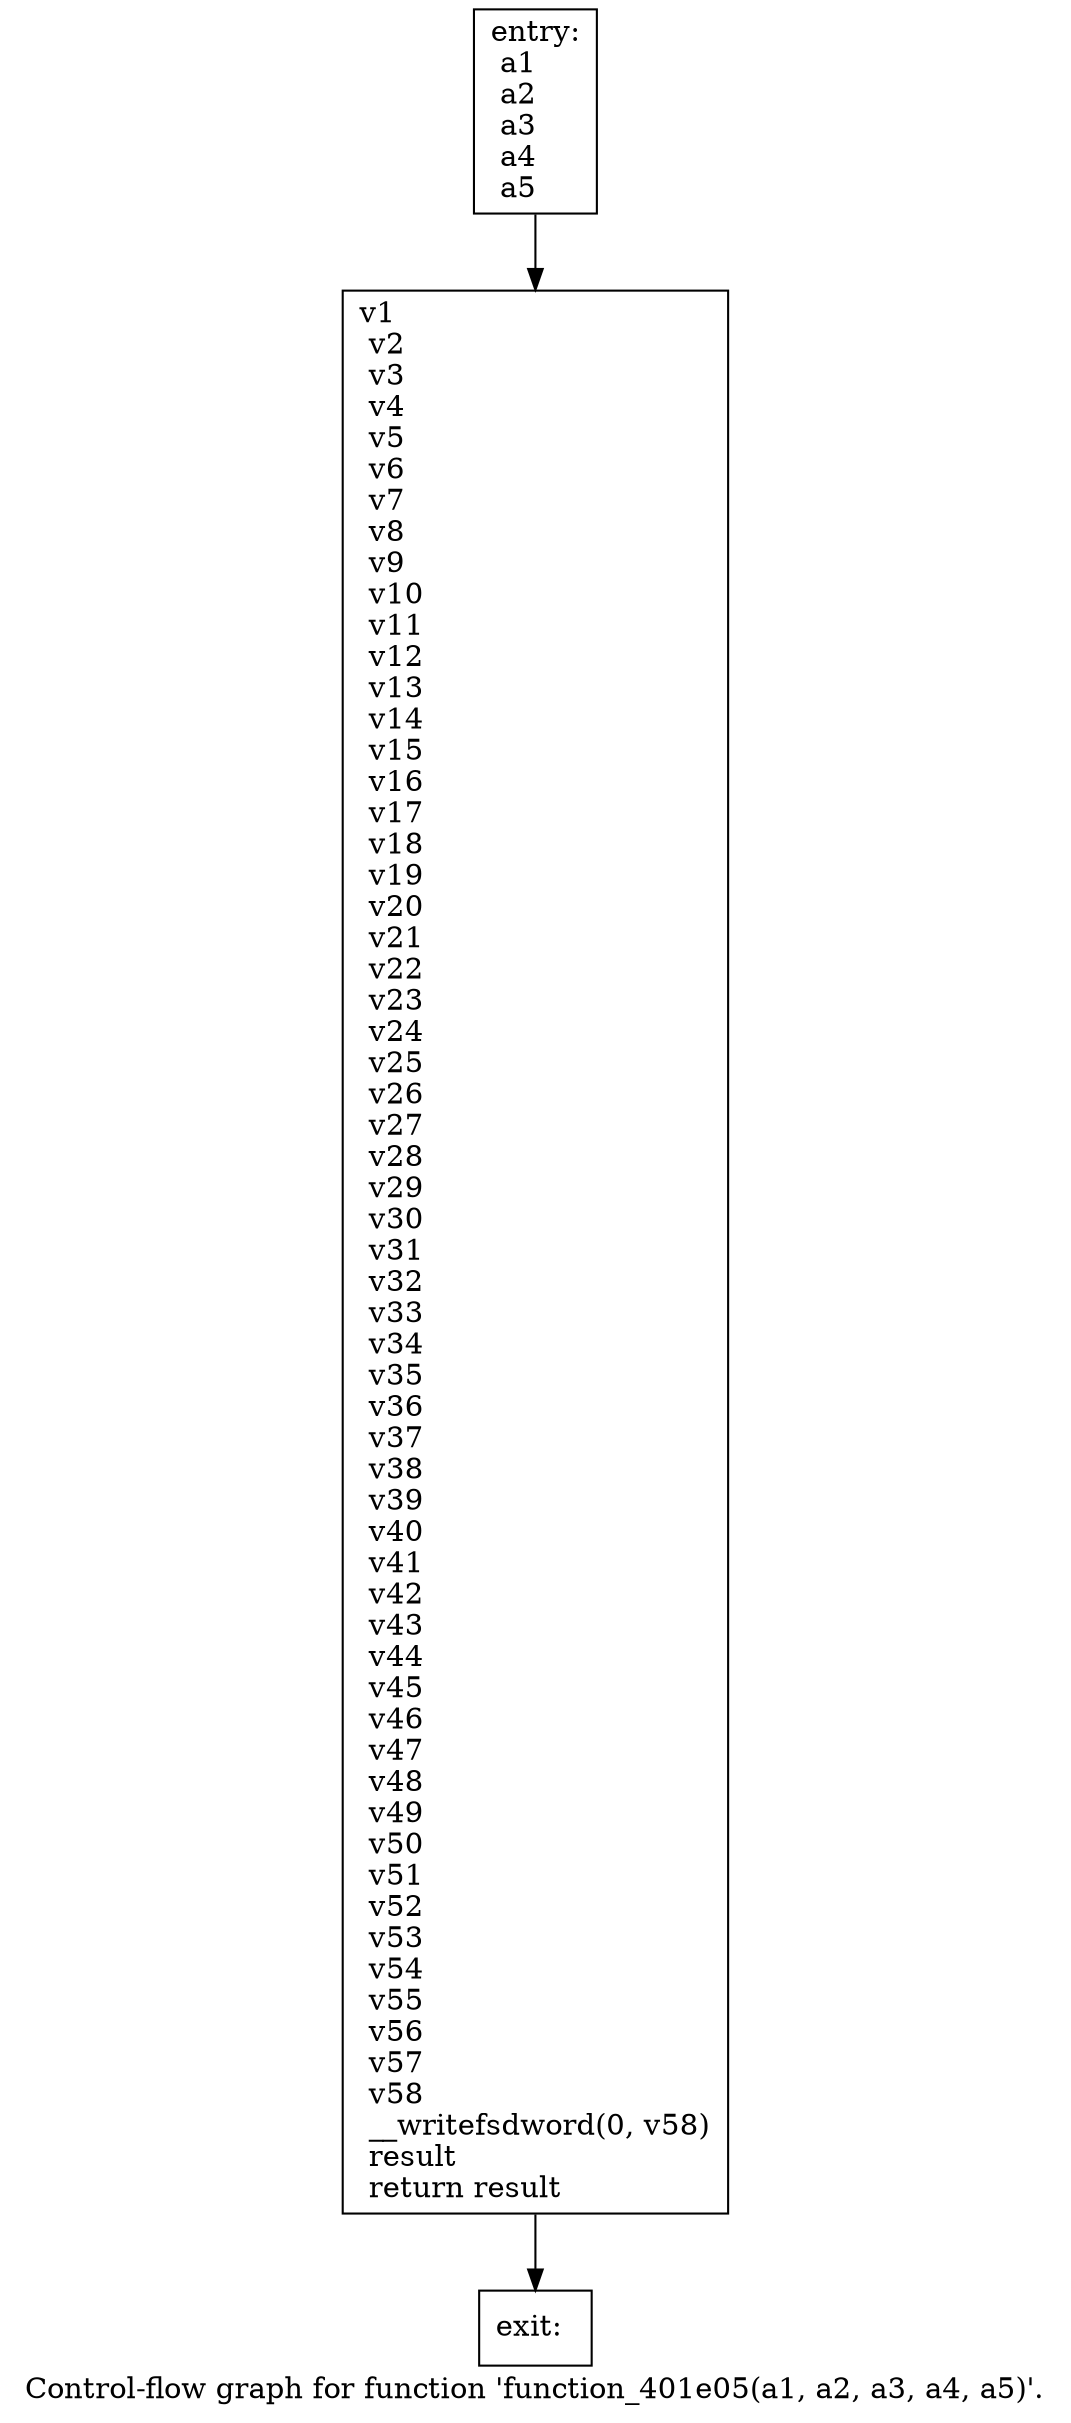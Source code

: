 digraph "Control-flow graph for function 'function_401e05(a1, a2, a3, a4, a5)'." {
  label="Control-flow graph for function 'function_401e05(a1, a2, a3, a4, a5)'.";
  node [shape=record];

  Node000001DDBF412DA0 [label="{entry:\l  a1\l  a2\l  a3\l  a4\l  a5\l}"];
  Node000001DDBF412DA0 -> Node000001DDBF411E50;
  Node000001DDBF411E50 [label="{  v1\l  v2\l  v3\l  v4\l  v5\l  v6\l  v7\l  v8\l  v9\l  v10\l  v11\l  v12\l  v13\l  v14\l  v15\l  v16\l  v17\l  v18\l  v19\l  v20\l  v21\l  v22\l  v23\l  v24\l  v25\l  v26\l  v27\l  v28\l  v29\l  v30\l  v31\l  v32\l  v33\l  v34\l  v35\l  v36\l  v37\l  v38\l  v39\l  v40\l  v41\l  v42\l  v43\l  v44\l  v45\l  v46\l  v47\l  v48\l  v49\l  v50\l  v51\l  v52\l  v53\l  v54\l  v55\l  v56\l  v57\l  v58\l  __writefsdword(0, v58)\l  result\l  return result\l}"];
  Node000001DDBF411E50 -> Node000001DDBF4114B0;
  Node000001DDBF4114B0 [label="{exit:\l}"];

}
